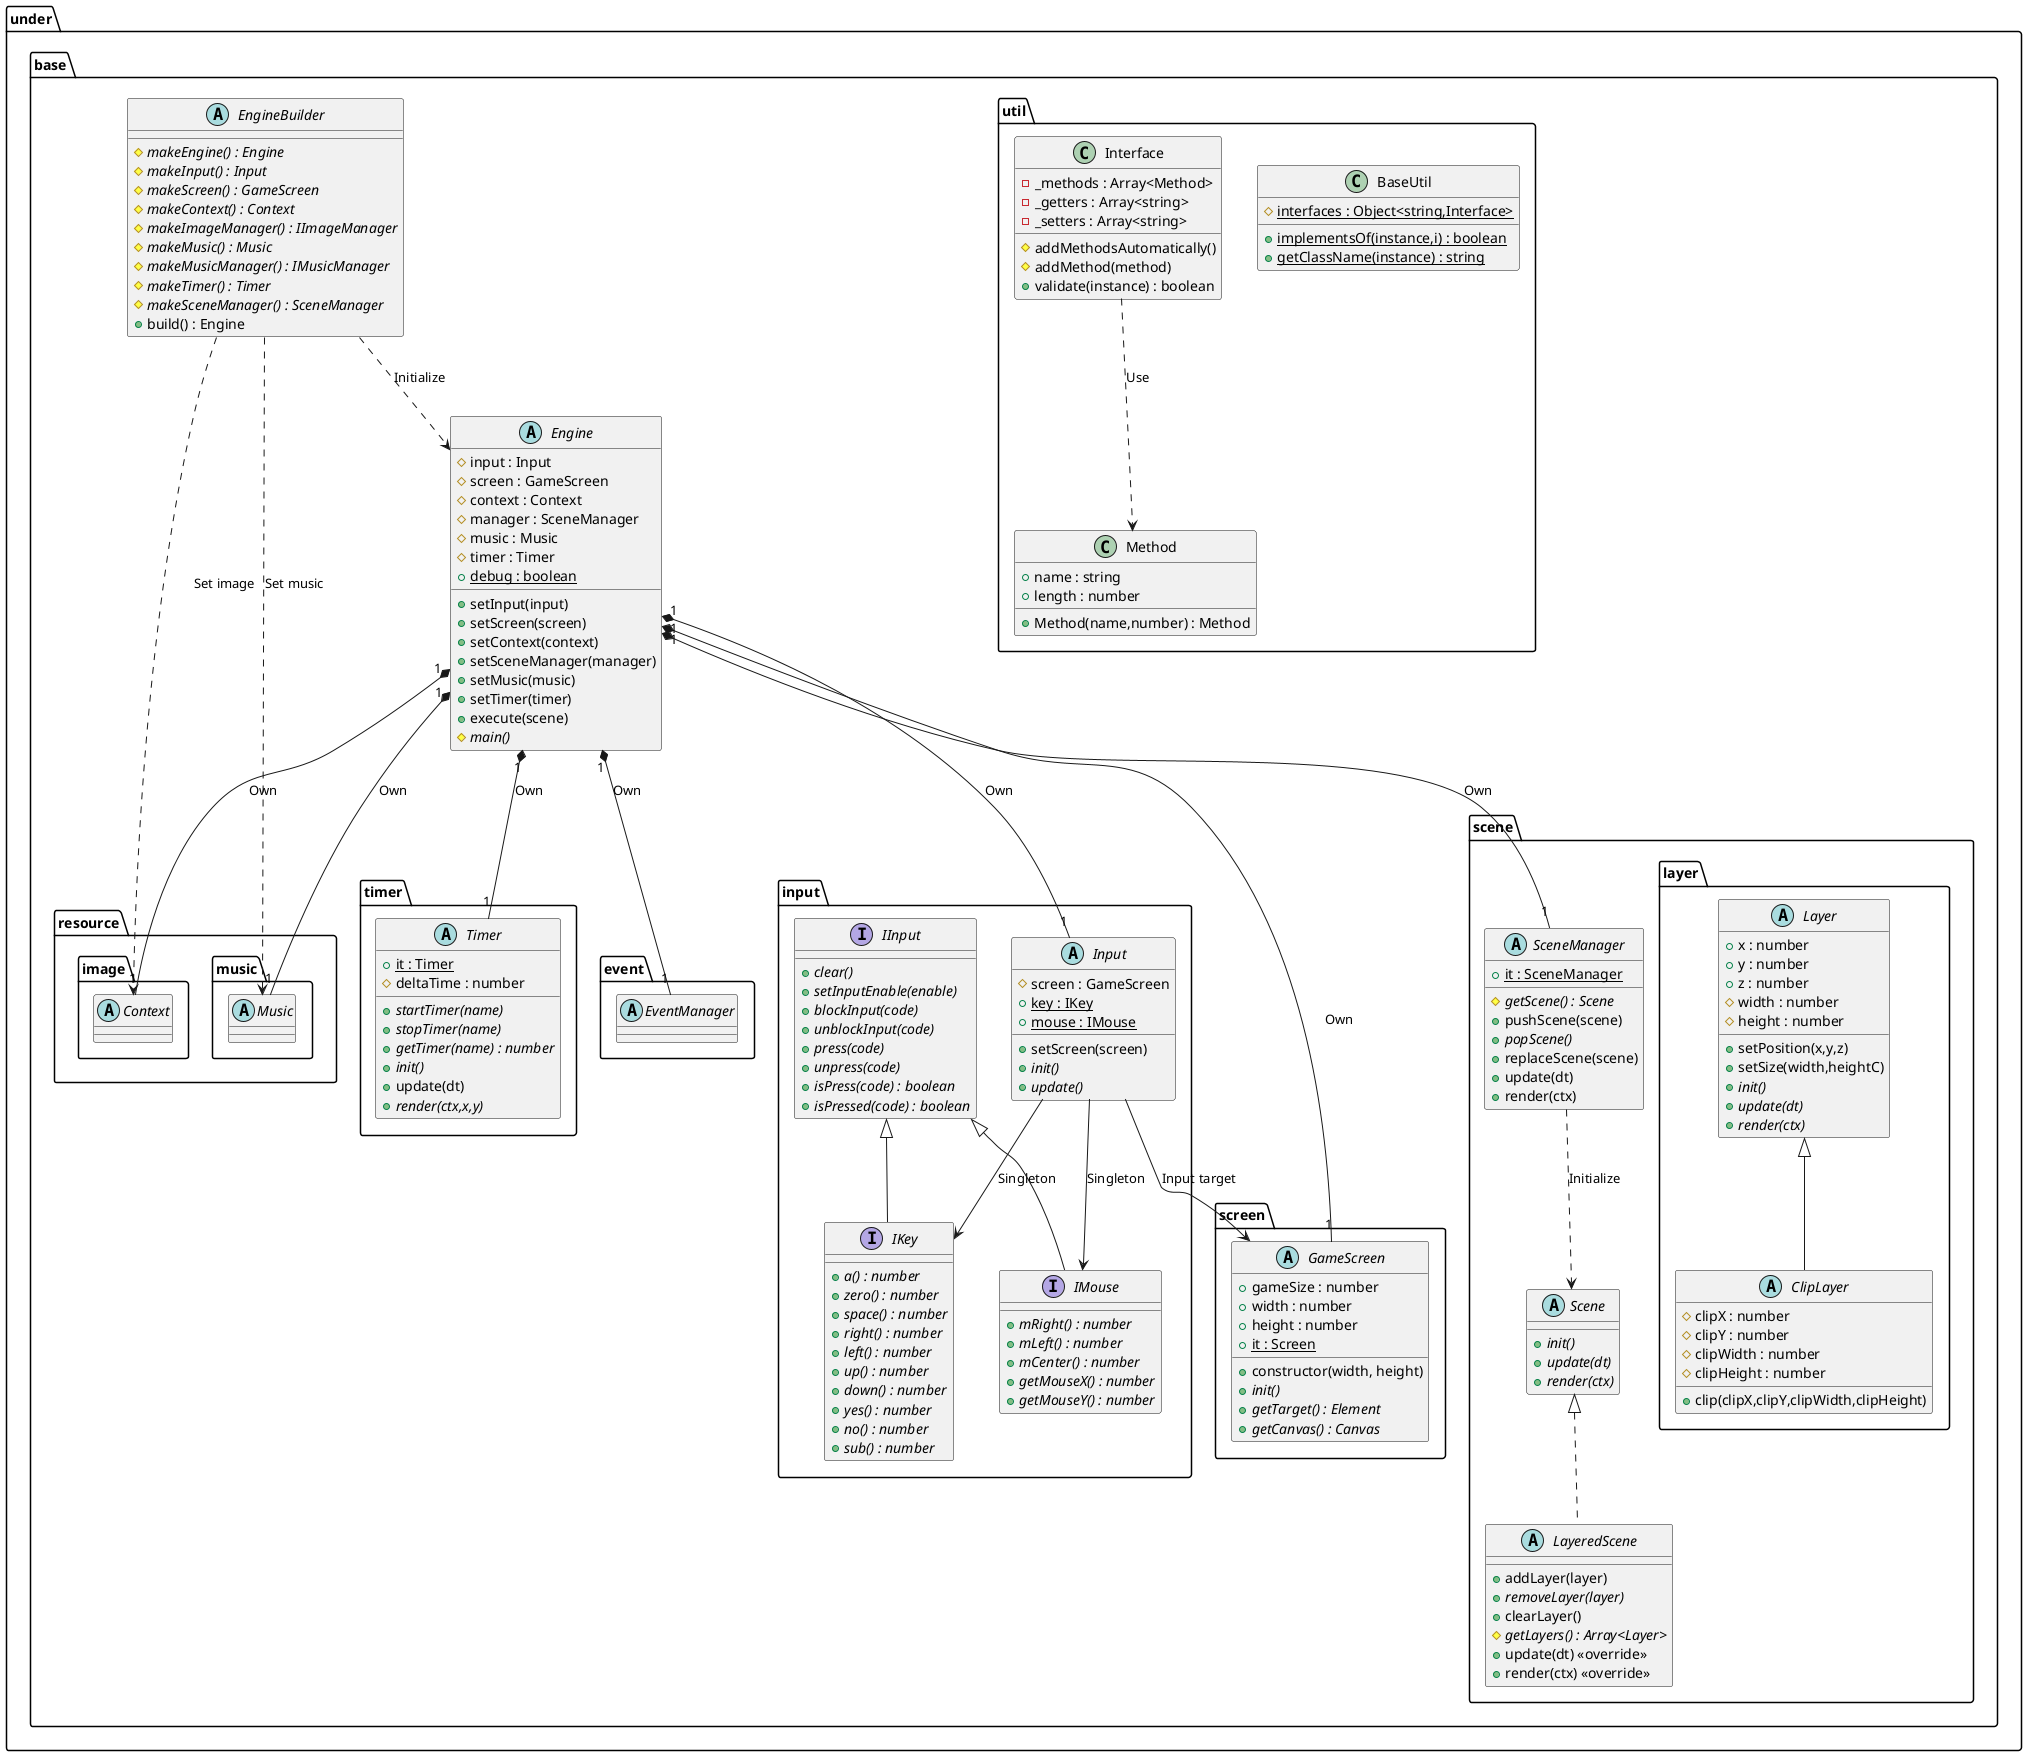 @startuml GameBaseBase

package under {
    package base {
        abstract EngineBuilder {
            {abstract} #makeEngine() : Engine
            {abstract} #makeInput() : Input
            {abstract} #makeScreen() : GameScreen
            {abstract} #makeContext() : Context
            {abstract} #makeImageManager() : IImageManager
            {abstract} #makeMusic() : Music
            {abstract} #makeMusicManager() : IMusicManager
            {abstract} #makeTimer() : Timer
            {abstract} #makeSceneManager() : SceneManager
            +build() : Engine
        }
        abstract Engine {
            #input : Input
            #screen : GameScreen
            #context : Context
            #manager : SceneManager
            #music : Music
            #timer : Timer
            {static} +debug : boolean
            +setInput(input)
            +setScreen(screen)
            +setContext(context)
            +setSceneManager(manager)
            +setMusic(music)
            +setTimer(timer)
            +execute(scene)
            {abstract} #main()
        }

        package input {
            abstract Input {
                #screen : GameScreen
                {static} +key : IKey /' Singleton '/
                {static} +mouse : IMouse /' Singleton '/
                +setScreen(screen)
                {abstract} +init()
                {abstract} +update()
            }

            interface IInput {
                {abstract} +clear()
                {abstract} +setInputEnable(enable)
                {abstract} +blockInput(code)
                {abstract} +unblockInput(code)
                {abstract} +press(code)
                {abstract} +unpress(code)
                {abstract} +isPress(code) : boolean
                {abstract} +isPressed(code) : boolean
            }

            interface IKey {
                {abstract} +a() : number
                {abstract} +zero() : number
                {abstract} +space() : number
                {abstract} +right() : number
                {abstract} +left() : number
                {abstract} +up() : number
                {abstract} +down() : number
                {abstract} +yes() : number
                {abstract} +no() : number
                {abstract} +sub() : number
            }

            interface IMouse {
                {abstract} +mRight() : number
                {abstract} +mLeft() : number
                {abstract} +mCenter() : number
                {abstract} +getMouseX() : number
                {abstract} +getMouseY() : number
            }
        }

        package screen {
            abstract GameScreen {
                +constructor(width, height)
                +gameSize : number
                +width : number
                +height : number
                {static} +it : Screen /' Singleton '/
                {abstract} +init()
                {abstract} +getTarget() : Element
                {abstract} +getCanvas() : Canvas
            }
        }

        package scene {
            abstract SceneManager {
                {static} +it : SceneManager /' Singleton '/
                {abstract} #getScene() : Scene
                +pushScene(scene)
                {abstract} +popScene()
                +replaceScene(scene)
                +update(dt)
                +render(ctx)
            }
            abstract Scene {
                {abstract} +init()
                {abstract} +update(dt)
                {abstract} +render(ctx)
            }
            abstract LayeredScene {
                +addLayer(layer)
                {abstract} +removeLayer(layer)
                +clearLayer()
                {abstract} #getLayers() : Array<Layer>
                +update(dt) <<override>>
                +render(ctx) <<override>>
            }

            package layer {
                abstract Layer {
                    +x : number
                    +y : number
                    +z : number
                    #width : number
                    #height : number
                    +setPosition(x,y,z)
                    +setSize(width,heightC)
                    {abstract} +init()
                    {abstract} +update(dt)
                    {abstract} +render(ctx)
                }
                abstract ClipLayer {
                    #clipX : number
                    #clipY : number
                    #clipWidth : number
                    #clipHeight : number
                    +clip(clipX,clipY,clipWidth,clipHeight)
                }
            }
        }

        package timer {
            abstract Timer {
                {static} +it : Timer /' Singleton '/
                #deltaTime : number
                {abstract} +startTimer(name)
                {abstract} +stopTimer(name)
                {abstract} +getTimer(name) : number
                {abstract} +init()
                +update(dt)
                {abstract} +render(ctx,x,y)
            }
        }

        package util {
            class BaseUtil {
                {static} #interfaces : Object<string,Interface>
                {static} +implementsOf(instance,i) : boolean
                {static} +getClassName(instance) : string
            }
            class Interface {
                -_methods : Array<Method>
                -_getters : Array<string>
                -_setters : Array<string>
                #addMethodsAutomatically()
                #addMethod(method)
                +validate(instance) : boolean
            }
            class Method {
                +Method(name,number) : Method
                +name : string
                +length : number
            }
        }
    }
}

package under {
    package base {
        package resource {
            package music {
                abstract Music
            }
            package image {
                abstract Context
            }
        }

        package event {
            abstract EventManager
        }
    }
}

EngineBuilder ..> Engine : Initialize
EngineBuilder ..> Context : Set image
EngineBuilder ..> Music : Set music
Engine "1"*-- "1" Input : Own
Engine "1"*-- "1" GameScreen : Own
Engine "1"*-- "1" Context : Own
Engine "1"*-- "1" SceneManager : Own
Engine "1"*-- "1" Music : Own
Engine "1"*-- "1" Timer : Own
Engine "1"*-- "1" EventManager : Own

Input --> GameScreen : Input target

Input --> IKey : Singleton
Input --> IMouse : Singleton

SceneManager ..> Scene : Initialize

Interface ..> Method : Use

IInput <|-- IKey
IInput <|-- IMouse

Scene <|.. LayeredScene
Layer <|-- ClipLayer

@enduml

